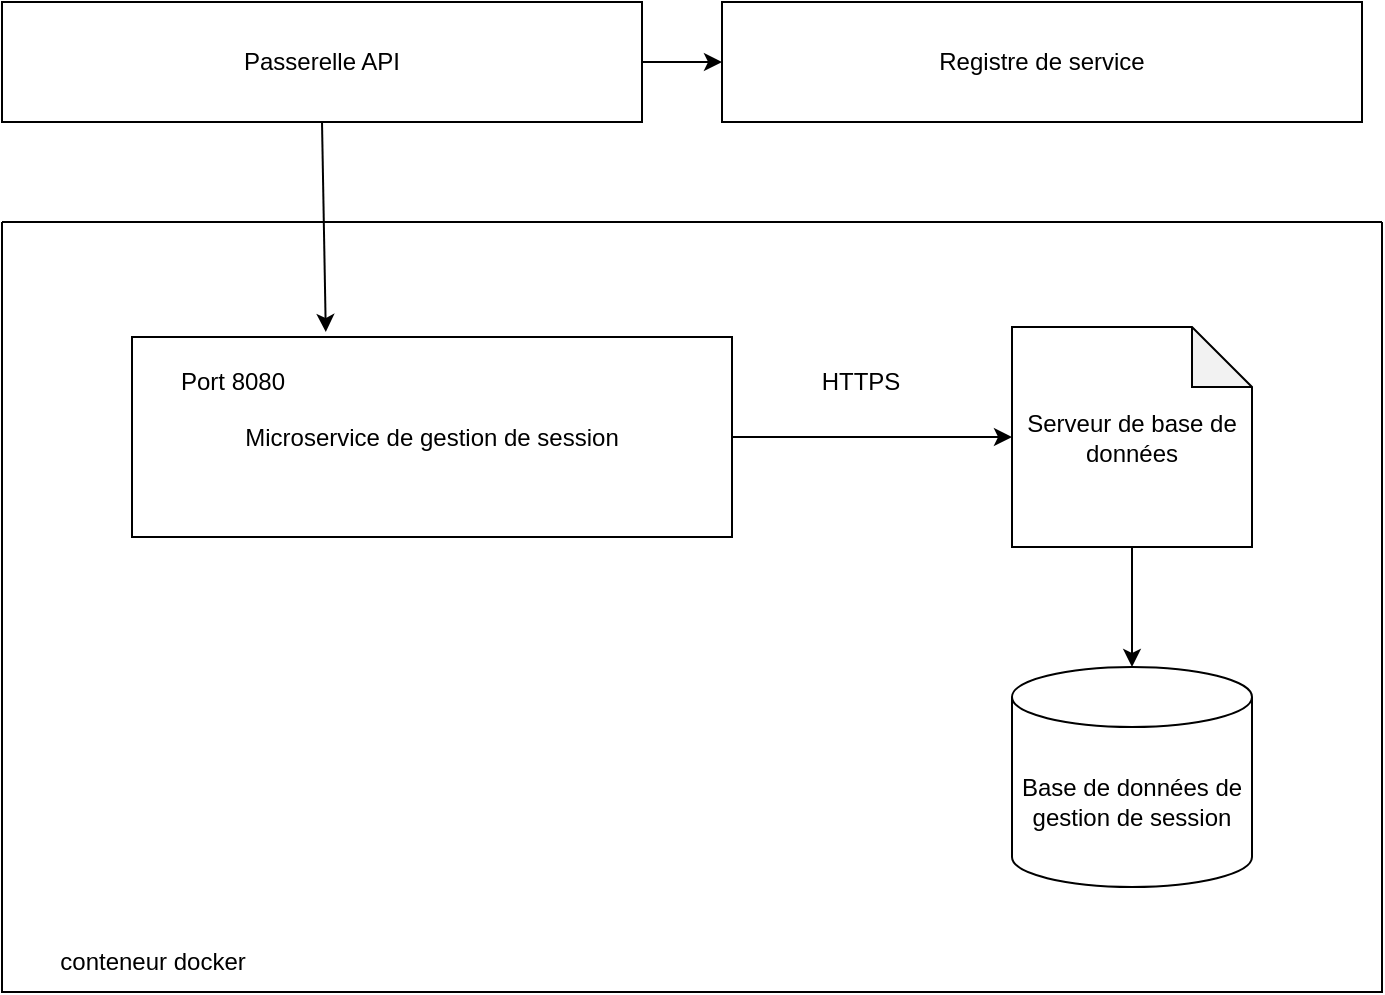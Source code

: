 <mxfile version="17.5.0" type="github">
  <diagram id="DjuPNVFT3o-H4Go0dRkL" name="Page-1">
    <mxGraphModel dx="1422" dy="724" grid="1" gridSize="10" guides="1" tooltips="1" connect="1" arrows="1" fold="1" page="1" pageScale="1" pageWidth="827" pageHeight="1169" math="0" shadow="0">
      <root>
        <mxCell id="0" />
        <mxCell id="1" parent="0" />
        <mxCell id="o5xTC9oFkGva9_HFKY-1-6" value="" style="swimlane;startSize=0;" vertex="1" parent="1">
          <mxGeometry x="10" y="220" width="690" height="385" as="geometry" />
        </mxCell>
        <mxCell id="o5xTC9oFkGva9_HFKY-1-10" value="conteneur docker" style="text;html=1;align=center;verticalAlign=middle;resizable=0;points=[];autosize=1;strokeColor=none;fillColor=none;" vertex="1" parent="o5xTC9oFkGva9_HFKY-1-6">
          <mxGeometry x="20" y="360" width="110" height="20" as="geometry" />
        </mxCell>
        <mxCell id="o5xTC9oFkGva9_HFKY-1-1" value="Base de données de gestion de session" style="shape=cylinder3;whiteSpace=wrap;html=1;boundedLbl=1;backgroundOutline=1;size=15;" vertex="1" parent="o5xTC9oFkGva9_HFKY-1-6">
          <mxGeometry x="505" y="222.5" width="120" height="110" as="geometry" />
        </mxCell>
        <mxCell id="o5xTC9oFkGva9_HFKY-1-4" value="Serveur de base de données" style="shape=note;whiteSpace=wrap;html=1;backgroundOutline=1;darkOpacity=0.05;" vertex="1" parent="o5xTC9oFkGva9_HFKY-1-6">
          <mxGeometry x="505" y="52.5" width="120" height="110" as="geometry" />
        </mxCell>
        <mxCell id="o5xTC9oFkGva9_HFKY-1-5" value="" style="endArrow=classic;html=1;rounded=0;entryX=0.5;entryY=0;entryDx=0;entryDy=0;entryPerimeter=0;exitX=0.5;exitY=1;exitDx=0;exitDy=0;exitPerimeter=0;" edge="1" parent="o5xTC9oFkGva9_HFKY-1-6" source="o5xTC9oFkGva9_HFKY-1-4" target="o5xTC9oFkGva9_HFKY-1-1">
          <mxGeometry width="50" height="50" relative="1" as="geometry">
            <mxPoint x="385" y="242.5" as="sourcePoint" />
            <mxPoint x="435" y="192.5" as="targetPoint" />
          </mxGeometry>
        </mxCell>
        <mxCell id="o5xTC9oFkGva9_HFKY-1-11" value="Microservice de gestion de session" style="rounded=0;whiteSpace=wrap;html=1;" vertex="1" parent="o5xTC9oFkGva9_HFKY-1-6">
          <mxGeometry x="65" y="57.5" width="300" height="100" as="geometry" />
        </mxCell>
        <mxCell id="o5xTC9oFkGva9_HFKY-1-12" value="" style="endArrow=classic;html=1;rounded=0;entryX=0;entryY=0.5;entryDx=0;entryDy=0;entryPerimeter=0;exitX=1;exitY=0.5;exitDx=0;exitDy=0;" edge="1" parent="o5xTC9oFkGva9_HFKY-1-6" source="o5xTC9oFkGva9_HFKY-1-11" target="o5xTC9oFkGva9_HFKY-1-4">
          <mxGeometry width="50" height="50" relative="1" as="geometry">
            <mxPoint x="335" y="212.5" as="sourcePoint" />
            <mxPoint x="385" y="162.5" as="targetPoint" />
          </mxGeometry>
        </mxCell>
        <mxCell id="o5xTC9oFkGva9_HFKY-1-13" value="Port 8080" style="text;html=1;align=center;verticalAlign=middle;resizable=0;points=[];autosize=1;strokeColor=none;fillColor=none;" vertex="1" parent="o5xTC9oFkGva9_HFKY-1-6">
          <mxGeometry x="80" y="70" width="70" height="20" as="geometry" />
        </mxCell>
        <mxCell id="o5xTC9oFkGva9_HFKY-1-14" value="HTTPS" style="text;html=1;align=center;verticalAlign=middle;resizable=0;points=[];autosize=1;strokeColor=none;fillColor=none;" vertex="1" parent="o5xTC9oFkGva9_HFKY-1-6">
          <mxGeometry x="404" y="70" width="50" height="20" as="geometry" />
        </mxCell>
        <mxCell id="o5xTC9oFkGva9_HFKY-1-16" value="Passerelle API" style="rounded=0;whiteSpace=wrap;html=1;" vertex="1" parent="1">
          <mxGeometry x="10" y="110" width="320" height="60" as="geometry" />
        </mxCell>
        <mxCell id="o5xTC9oFkGva9_HFKY-1-17" value="Registre de service" style="rounded=0;whiteSpace=wrap;html=1;" vertex="1" parent="1">
          <mxGeometry x="370" y="110" width="320" height="60" as="geometry" />
        </mxCell>
        <mxCell id="o5xTC9oFkGva9_HFKY-1-18" value="" style="endArrow=classic;html=1;rounded=0;entryX=0;entryY=0.5;entryDx=0;entryDy=0;exitX=1;exitY=0.5;exitDx=0;exitDy=0;" edge="1" parent="1" source="o5xTC9oFkGva9_HFKY-1-16" target="o5xTC9oFkGva9_HFKY-1-17">
          <mxGeometry width="50" height="50" relative="1" as="geometry">
            <mxPoint x="390" y="370" as="sourcePoint" />
            <mxPoint x="440" y="320" as="targetPoint" />
          </mxGeometry>
        </mxCell>
        <mxCell id="o5xTC9oFkGva9_HFKY-1-19" value="" style="endArrow=classic;html=1;rounded=0;entryX=0.323;entryY=-0.025;entryDx=0;entryDy=0;exitX=0.5;exitY=1;exitDx=0;exitDy=0;entryPerimeter=0;" edge="1" parent="1" source="o5xTC9oFkGva9_HFKY-1-16" target="o5xTC9oFkGva9_HFKY-1-11">
          <mxGeometry width="50" height="50" relative="1" as="geometry">
            <mxPoint x="390" y="370" as="sourcePoint" />
            <mxPoint x="440" y="320" as="targetPoint" />
          </mxGeometry>
        </mxCell>
      </root>
    </mxGraphModel>
  </diagram>
</mxfile>
